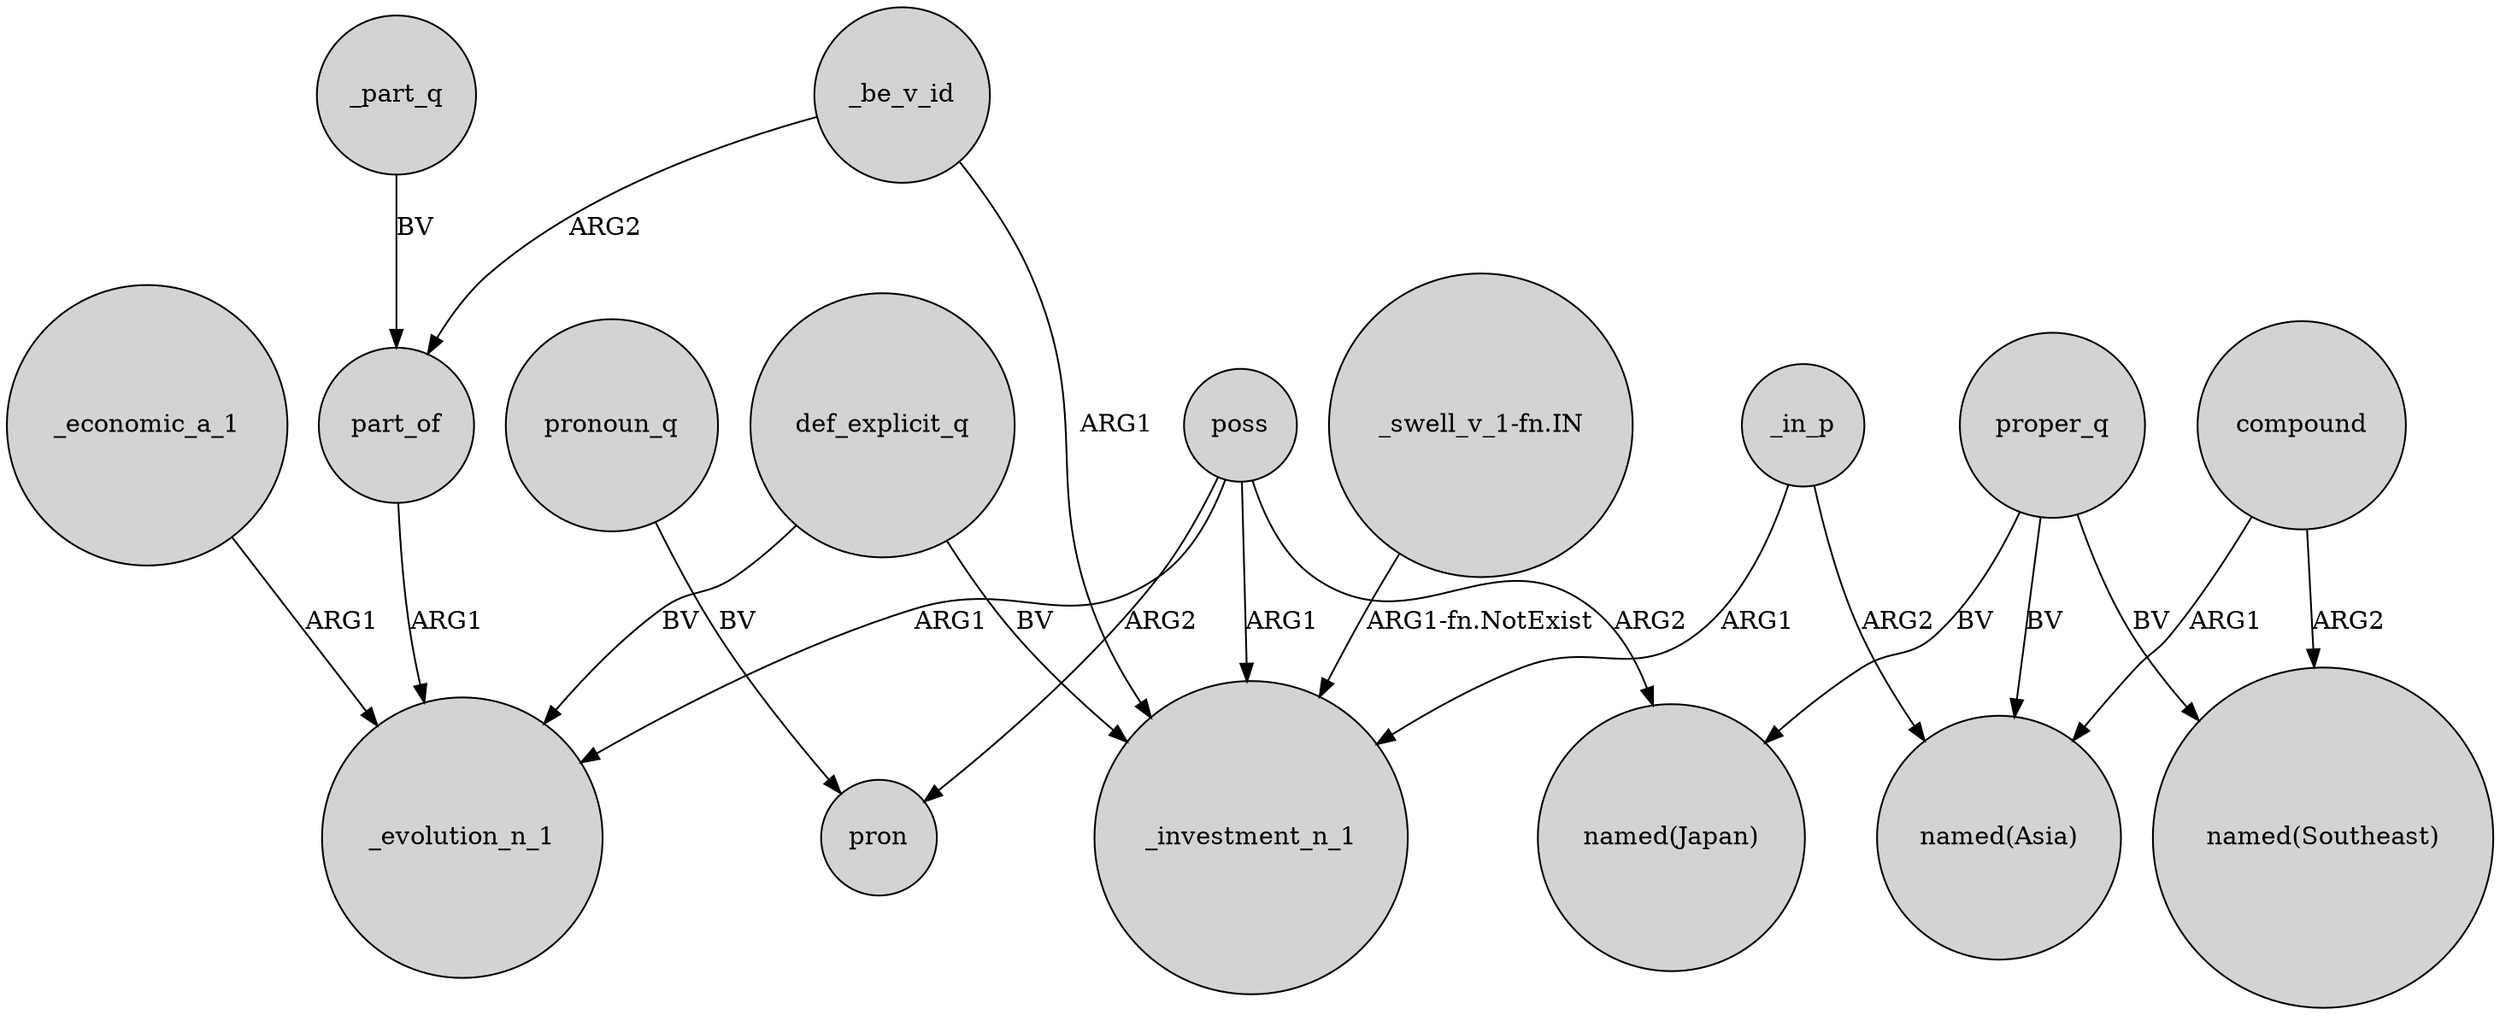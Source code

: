 digraph {
	node [shape=circle style=filled]
	_economic_a_1 -> _evolution_n_1 [label=ARG1]
	poss -> pron [label=ARG2]
	_be_v_id -> _investment_n_1 [label=ARG1]
	poss -> _investment_n_1 [label=ARG1]
	compound -> "named(Southeast)" [label=ARG2]
	"_swell_v_1-fn.IN" -> _investment_n_1 [label="ARG1-fn.NotExist"]
	compound -> "named(Asia)" [label=ARG1]
	proper_q -> "named(Japan)" [label=BV]
	_part_q -> part_of [label=BV]
	_in_p -> "named(Asia)" [label=ARG2]
	pronoun_q -> pron [label=BV]
	poss -> "named(Japan)" [label=ARG2]
	def_explicit_q -> _investment_n_1 [label=BV]
	def_explicit_q -> _evolution_n_1 [label=BV]
	poss -> _evolution_n_1 [label=ARG1]
	_be_v_id -> part_of [label=ARG2]
	_in_p -> _investment_n_1 [label=ARG1]
	proper_q -> "named(Southeast)" [label=BV]
	proper_q -> "named(Asia)" [label=BV]
	part_of -> _evolution_n_1 [label=ARG1]
}
